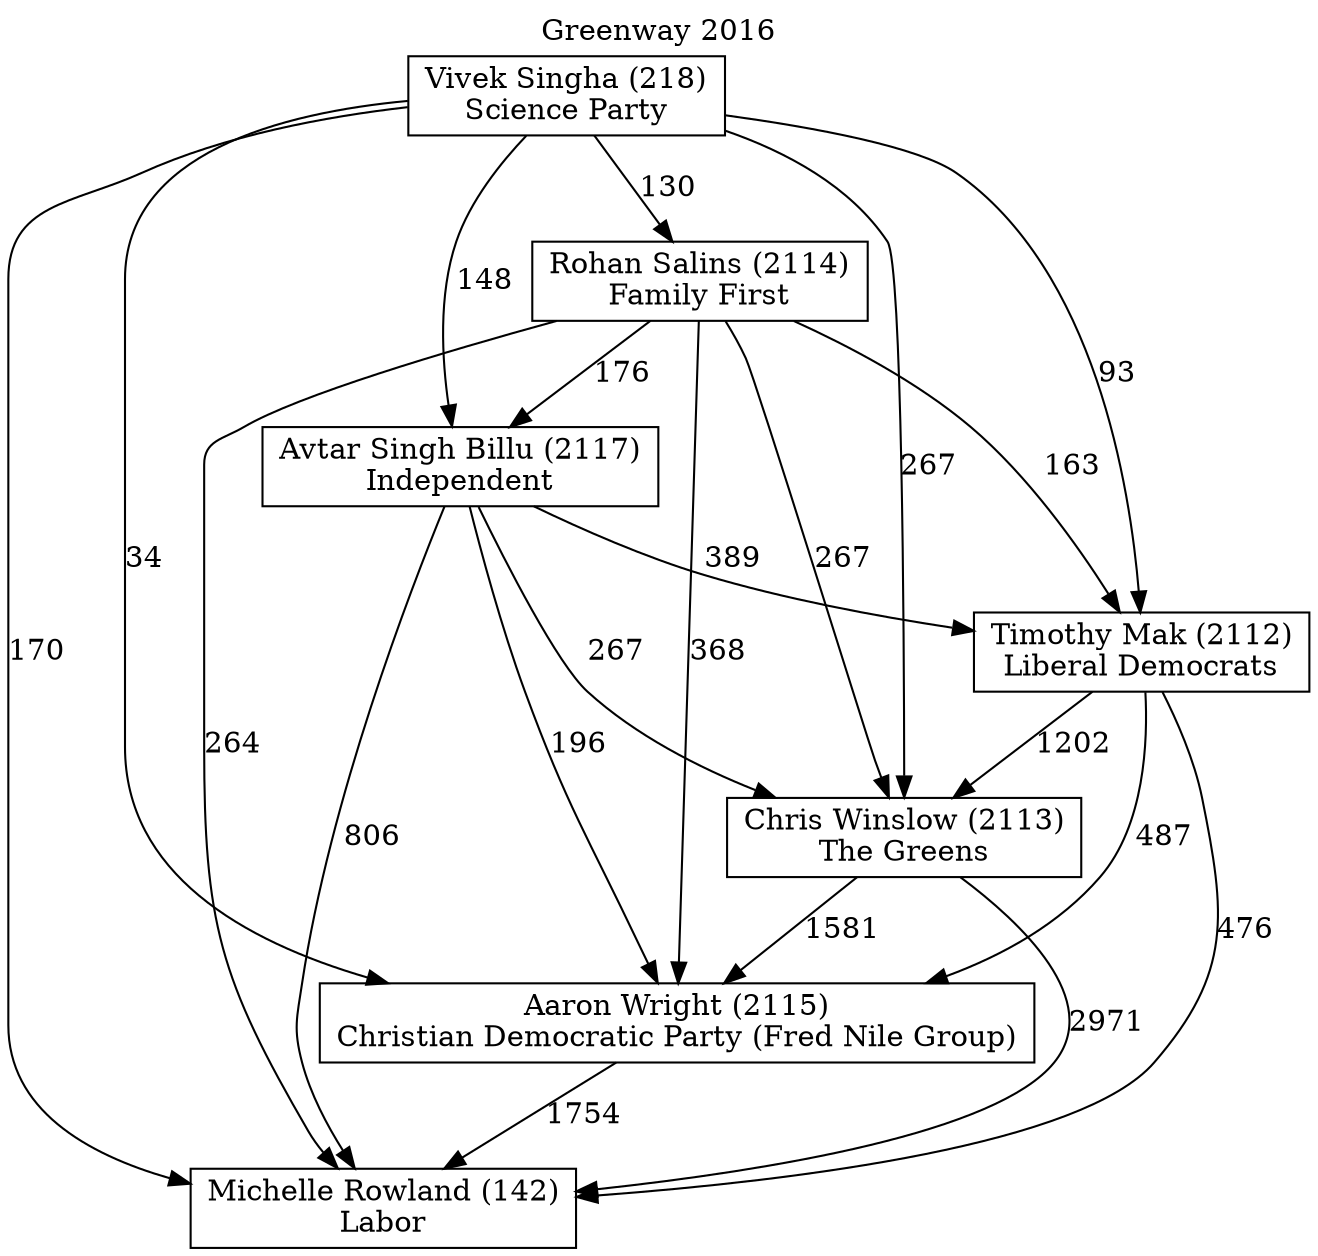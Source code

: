 // House preference flow
digraph "Michelle Rowland (142)_Greenway_2016" {
	graph [label="Greenway 2016" labelloc=t mclimit=10]
	node [shape=box]
	"Michelle Rowland (142)" [label="Michelle Rowland (142)
Labor"]
	"Aaron Wright (2115)" [label="Aaron Wright (2115)
Christian Democratic Party (Fred Nile Group)"]
	"Chris Winslow (2113)" [label="Chris Winslow (2113)
The Greens"]
	"Timothy Mak (2112)" [label="Timothy Mak (2112)
Liberal Democrats"]
	"Avtar Singh Billu (2117)" [label="Avtar Singh Billu (2117)
Independent"]
	"Rohan Salins (2114)" [label="Rohan Salins (2114)
Family First"]
	"Vivek Singha (218)" [label="Vivek Singha (218)
Science Party"]
	"Aaron Wright (2115)" -> "Michelle Rowland (142)" [label=1754]
	"Chris Winslow (2113)" -> "Aaron Wright (2115)" [label=1581]
	"Timothy Mak (2112)" -> "Chris Winslow (2113)" [label=1202]
	"Avtar Singh Billu (2117)" -> "Timothy Mak (2112)" [label=389]
	"Rohan Salins (2114)" -> "Avtar Singh Billu (2117)" [label=176]
	"Vivek Singha (218)" -> "Rohan Salins (2114)" [label=130]
	"Chris Winslow (2113)" -> "Michelle Rowland (142)" [label=2971]
	"Timothy Mak (2112)" -> "Michelle Rowland (142)" [label=476]
	"Avtar Singh Billu (2117)" -> "Michelle Rowland (142)" [label=806]
	"Rohan Salins (2114)" -> "Michelle Rowland (142)" [label=264]
	"Vivek Singha (218)" -> "Michelle Rowland (142)" [label=170]
	"Vivek Singha (218)" -> "Avtar Singh Billu (2117)" [label=148]
	"Rohan Salins (2114)" -> "Timothy Mak (2112)" [label=163]
	"Vivek Singha (218)" -> "Timothy Mak (2112)" [label=93]
	"Avtar Singh Billu (2117)" -> "Chris Winslow (2113)" [label=267]
	"Rohan Salins (2114)" -> "Chris Winslow (2113)" [label=267]
	"Vivek Singha (218)" -> "Chris Winslow (2113)" [label=267]
	"Timothy Mak (2112)" -> "Aaron Wright (2115)" [label=487]
	"Avtar Singh Billu (2117)" -> "Aaron Wright (2115)" [label=196]
	"Rohan Salins (2114)" -> "Aaron Wright (2115)" [label=368]
	"Vivek Singha (218)" -> "Aaron Wright (2115)" [label=34]
}

